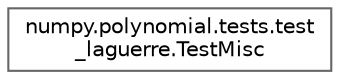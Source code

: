 digraph "Graphical Class Hierarchy"
{
 // LATEX_PDF_SIZE
  bgcolor="transparent";
  edge [fontname=Helvetica,fontsize=10,labelfontname=Helvetica,labelfontsize=10];
  node [fontname=Helvetica,fontsize=10,shape=box,height=0.2,width=0.4];
  rankdir="LR";
  Node0 [id="Node000000",label="numpy.polynomial.tests.test\l_laguerre.TestMisc",height=0.2,width=0.4,color="grey40", fillcolor="white", style="filled",URL="$d7/d1f/classnumpy_1_1polynomial_1_1tests_1_1test__laguerre_1_1TestMisc.html",tooltip=" "];
}
